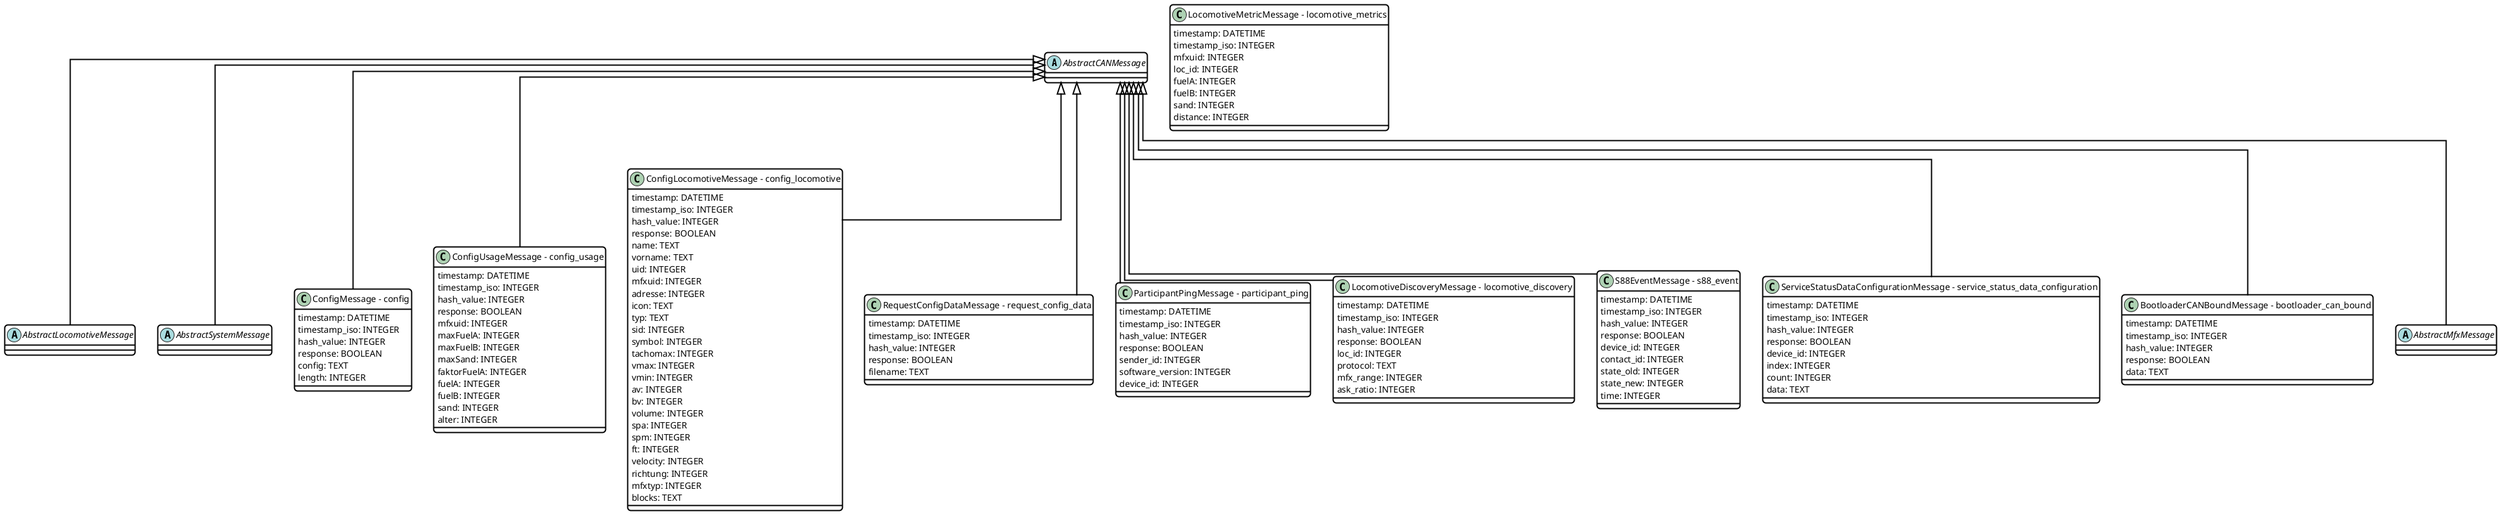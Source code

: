 @startuml
skinparam useBetaStyle true
skinparam linetype ortho

<style>
    classDiagram{
        FontColor Black
        BackgroundColor White
        LineThickness 2
        LineColor Black
        RoundCorner 10
    }
</style>

class AbstractCANMessage {
}
abstract class AbstractCANMessage
class AbstractLocomotiveMessage {
}
abstract class AbstractLocomotiveMessage
AbstractCANMessage <|-- AbstractLocomotiveMessage
class AbstractSystemMessage {
}
abstract class AbstractSystemMessage
AbstractCANMessage <|-- AbstractSystemMessage
class "ConfigMessage - config" {
timestamp: DATETIME
timestamp_iso: INTEGER
hash_value: INTEGER
response: BOOLEAN
config: TEXT
length: INTEGER
}
AbstractCANMessage <|-- "ConfigMessage - config"
class "LocomotiveMetricMessage - locomotive_metrics" {
timestamp: DATETIME
timestamp_iso: INTEGER
mfxuid: INTEGER
loc_id: INTEGER
fuelA: INTEGER
fuelB: INTEGER
sand: INTEGER
distance: INTEGER
}
class "ConfigUsageMessage - config_usage" {
timestamp: DATETIME
timestamp_iso: INTEGER
hash_value: INTEGER
response: BOOLEAN
mfxuid: INTEGER
maxFuelA: INTEGER
maxFuelB: INTEGER
maxSand: INTEGER
faktorFuelA: INTEGER
fuelA: INTEGER
fuelB: INTEGER
sand: INTEGER
alter: INTEGER
}
AbstractCANMessage <|-- "ConfigUsageMessage - config_usage"
class "ConfigLocomotiveMessage - config_locomotive" {
timestamp: DATETIME
timestamp_iso: INTEGER
hash_value: INTEGER
response: BOOLEAN
name: TEXT
vorname: TEXT
uid: INTEGER
mfxuid: INTEGER
adresse: INTEGER
icon: TEXT
typ: TEXT
sid: INTEGER
symbol: INTEGER
tachomax: INTEGER
vmax: INTEGER
vmin: INTEGER
av: INTEGER
bv: INTEGER
volume: INTEGER
spa: INTEGER
spm: INTEGER
ft: INTEGER
velocity: INTEGER
richtung: INTEGER
mfxtyp: INTEGER
blocks: TEXT
}
AbstractCANMessage <|-- "ConfigLocomotiveMessage - config_locomotive"
class "RequestConfigDataMessage - request_config_data" {
timestamp: DATETIME
timestamp_iso: INTEGER
hash_value: INTEGER
response: BOOLEAN
filename: TEXT
}
AbstractCANMessage <|-- "RequestConfigDataMessage - request_config_data"
class "ParticipantPingMessage - participant_ping" {
timestamp: DATETIME
timestamp_iso: INTEGER
hash_value: INTEGER
response: BOOLEAN
sender_id: INTEGER
software_version: INTEGER
device_id: INTEGER
}
AbstractCANMessage <|-- "ParticipantPingMessage - participant_ping"
class "LocomotiveDiscoveryMessage - locomotive_discovery" {
timestamp: DATETIME
timestamp_iso: INTEGER
hash_value: INTEGER
response: BOOLEAN
loc_id: INTEGER
protocol: TEXT
mfx_range: INTEGER
ask_ratio: INTEGER
}
AbstractCANMessage <|-- "LocomotiveDiscoveryMessage - locomotive_discovery"
class "S88EventMessage - s88_event" {
timestamp: DATETIME
timestamp_iso: INTEGER
hash_value: INTEGER
response: BOOLEAN
device_id: INTEGER
contact_id: INTEGER
state_old: INTEGER
state_new: INTEGER
time: INTEGER
}
AbstractCANMessage <|-- "S88EventMessage - s88_event"
class "ServiceStatusDataConfigurationMessage - service_status_data_configuration" {
timestamp: DATETIME
timestamp_iso: INTEGER
hash_value: INTEGER
response: BOOLEAN
device_id: INTEGER
index: INTEGER
count: INTEGER
data: TEXT
}
AbstractCANMessage <|-- "ServiceStatusDataConfigurationMessage - service_status_data_configuration"
class "BootloaderCANBoundMessage - bootloader_can_bound" {
timestamp: DATETIME
timestamp_iso: INTEGER
hash_value: INTEGER
response: BOOLEAN
data: TEXT
}
AbstractCANMessage <|-- "BootloaderCANBoundMessage - bootloader_can_bound"
class AbstractMfxMessage {
}
abstract class AbstractMfxMessage
AbstractCANMessage <|-- AbstractMfxMessage
@enduml